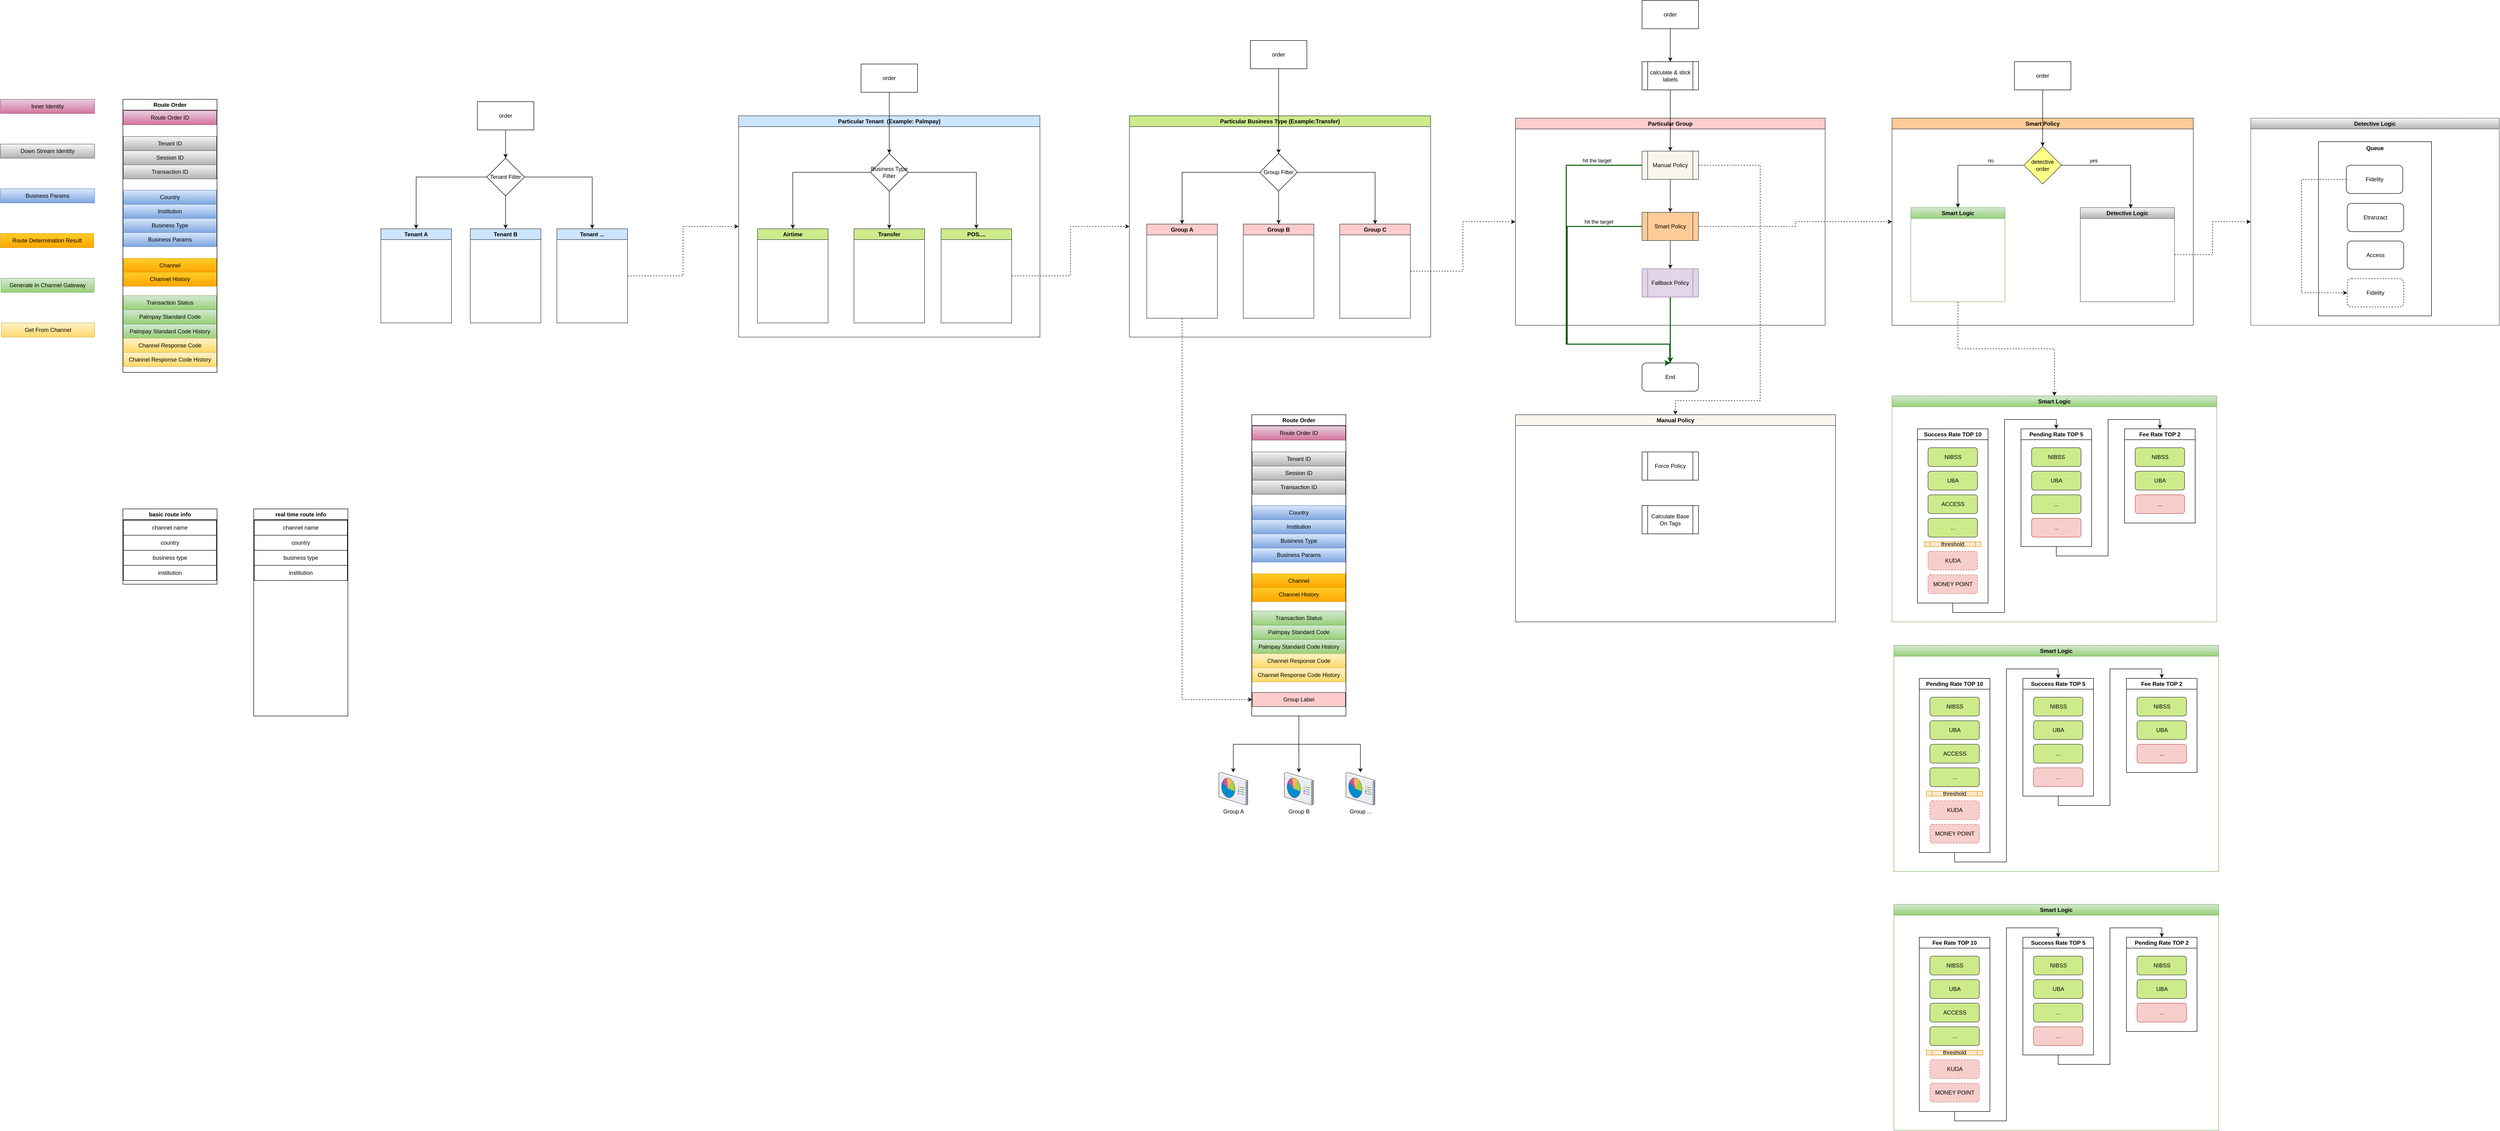 <mxfile version="22.1.7" type="github">
  <diagram name="Page-1" id="O5xp4HRn_wAVqwUjP3aK">
    <mxGraphModel dx="1024" dy="1733" grid="1" gridSize="10" guides="1" tooltips="1" connect="1" arrows="1" fold="1" page="1" pageScale="1" pageWidth="827" pageHeight="1169" math="0" shadow="0">
      <root>
        <mxCell id="0" />
        <mxCell id="1" parent="0" />
        <mxCell id="kMprH6ETdgcOiTL6cREe-10" style="edgeStyle=orthogonalEdgeStyle;rounded=0;orthogonalLoop=1;jettySize=auto;html=1;entryX=0.5;entryY=0;entryDx=0;entryDy=0;" parent="1" source="kMprH6ETdgcOiTL6cREe-4" target="kMprH6ETdgcOiTL6cREe-8" edge="1">
          <mxGeometry relative="1" as="geometry" />
        </mxCell>
        <mxCell id="kMprH6ETdgcOiTL6cREe-11" style="edgeStyle=orthogonalEdgeStyle;rounded=0;orthogonalLoop=1;jettySize=auto;html=1;entryX=0.5;entryY=0;entryDx=0;entryDy=0;" parent="1" source="kMprH6ETdgcOiTL6cREe-4" target="kMprH6ETdgcOiTL6cREe-7" edge="1">
          <mxGeometry relative="1" as="geometry" />
        </mxCell>
        <mxCell id="kMprH6ETdgcOiTL6cREe-12" style="edgeStyle=orthogonalEdgeStyle;rounded=0;orthogonalLoop=1;jettySize=auto;html=1;entryX=0.5;entryY=0;entryDx=0;entryDy=0;" parent="1" source="kMprH6ETdgcOiTL6cREe-4" target="kMprH6ETdgcOiTL6cREe-9" edge="1">
          <mxGeometry relative="1" as="geometry" />
        </mxCell>
        <mxCell id="kMprH6ETdgcOiTL6cREe-4" value="Tenant Filter" style="rhombus;whiteSpace=wrap;html=1;" parent="1" vertex="1">
          <mxGeometry x="1215" y="-705" width="80" height="80" as="geometry" />
        </mxCell>
        <mxCell id="kMprH6ETdgcOiTL6cREe-6" style="edgeStyle=orthogonalEdgeStyle;rounded=0;orthogonalLoop=1;jettySize=auto;html=1;entryX=0.5;entryY=0;entryDx=0;entryDy=0;" parent="1" source="kMprH6ETdgcOiTL6cREe-5" target="kMprH6ETdgcOiTL6cREe-4" edge="1">
          <mxGeometry relative="1" as="geometry" />
        </mxCell>
        <mxCell id="kMprH6ETdgcOiTL6cREe-5" value="order" style="rounded=0;whiteSpace=wrap;html=1;" parent="1" vertex="1">
          <mxGeometry x="1195" y="-825" width="120" height="60" as="geometry" />
        </mxCell>
        <mxCell id="kMprH6ETdgcOiTL6cREe-7" value="Tenant A" style="swimlane;whiteSpace=wrap;html=1;fillColor=#cce5ff;strokeColor=#36393d;" parent="1" vertex="1">
          <mxGeometry x="990" y="-555" width="150" height="200" as="geometry" />
        </mxCell>
        <mxCell id="kMprH6ETdgcOiTL6cREe-8" value="Tenant B" style="swimlane;whiteSpace=wrap;html=1;fillColor=#cce5ff;strokeColor=#36393d;" parent="1" vertex="1">
          <mxGeometry x="1180" y="-555" width="150" height="200" as="geometry" />
        </mxCell>
        <mxCell id="kMprH6ETdgcOiTL6cREe-84" style="edgeStyle=orthogonalEdgeStyle;rounded=0;orthogonalLoop=1;jettySize=auto;html=1;entryX=0;entryY=0.5;entryDx=0;entryDy=0;dashed=1;" parent="1" source="kMprH6ETdgcOiTL6cREe-9" target="kMprH6ETdgcOiTL6cREe-13" edge="1">
          <mxGeometry relative="1" as="geometry" />
        </mxCell>
        <mxCell id="kMprH6ETdgcOiTL6cREe-9" value="Tenant ..." style="swimlane;whiteSpace=wrap;html=1;fillColor=#cce5ff;strokeColor=#36393d;" parent="1" vertex="1">
          <mxGeometry x="1364" y="-555" width="150" height="200" as="geometry" />
        </mxCell>
        <mxCell id="kMprH6ETdgcOiTL6cREe-13" value="Particular Tenant&amp;nbsp; (Example: Palmpay)" style="swimlane;whiteSpace=wrap;html=1;fillColor=#cce5ff;strokeColor=#36393d;" parent="1" vertex="1">
          <mxGeometry x="1750" y="-795" width="640" height="470" as="geometry" />
        </mxCell>
        <mxCell id="kMprH6ETdgcOiTL6cREe-19" style="edgeStyle=orthogonalEdgeStyle;rounded=0;orthogonalLoop=1;jettySize=auto;html=1;entryX=0.5;entryY=0;entryDx=0;entryDy=0;" parent="kMprH6ETdgcOiTL6cREe-13" source="kMprH6ETdgcOiTL6cREe-14" target="kMprH6ETdgcOiTL6cREe-15" edge="1">
          <mxGeometry relative="1" as="geometry" />
        </mxCell>
        <mxCell id="kMprH6ETdgcOiTL6cREe-20" style="edgeStyle=orthogonalEdgeStyle;rounded=0;orthogonalLoop=1;jettySize=auto;html=1;entryX=0.5;entryY=0;entryDx=0;entryDy=0;" parent="kMprH6ETdgcOiTL6cREe-13" source="kMprH6ETdgcOiTL6cREe-14" target="kMprH6ETdgcOiTL6cREe-17" edge="1">
          <mxGeometry relative="1" as="geometry" />
        </mxCell>
        <mxCell id="kMprH6ETdgcOiTL6cREe-21" style="edgeStyle=orthogonalEdgeStyle;rounded=0;orthogonalLoop=1;jettySize=auto;html=1;entryX=0.5;entryY=0;entryDx=0;entryDy=0;" parent="kMprH6ETdgcOiTL6cREe-13" source="kMprH6ETdgcOiTL6cREe-14" target="kMprH6ETdgcOiTL6cREe-18" edge="1">
          <mxGeometry relative="1" as="geometry" />
        </mxCell>
        <mxCell id="kMprH6ETdgcOiTL6cREe-14" value="Business Type Filter" style="rhombus;whiteSpace=wrap;html=1;" parent="kMprH6ETdgcOiTL6cREe-13" vertex="1">
          <mxGeometry x="280" y="80" width="80" height="80" as="geometry" />
        </mxCell>
        <mxCell id="kMprH6ETdgcOiTL6cREe-15" value="Airtime" style="swimlane;whiteSpace=wrap;html=1;fillColor=#cdeb8b;strokeColor=#36393d;" parent="kMprH6ETdgcOiTL6cREe-13" vertex="1">
          <mxGeometry x="40" y="240" width="150" height="200" as="geometry" />
        </mxCell>
        <mxCell id="kMprH6ETdgcOiTL6cREe-17" value="Transfer" style="swimlane;whiteSpace=wrap;html=1;fillColor=#cdeb8b;strokeColor=#36393d;" parent="kMprH6ETdgcOiTL6cREe-13" vertex="1">
          <mxGeometry x="245" y="240" width="150" height="200" as="geometry" />
        </mxCell>
        <mxCell id="kMprH6ETdgcOiTL6cREe-18" value="POS...." style="swimlane;whiteSpace=wrap;html=1;fillColor=#cdeb8b;strokeColor=#36393d;" parent="kMprH6ETdgcOiTL6cREe-13" vertex="1">
          <mxGeometry x="430" y="240" width="150" height="200" as="geometry" />
        </mxCell>
        <mxCell id="kMprH6ETdgcOiTL6cREe-23" style="edgeStyle=orthogonalEdgeStyle;rounded=0;orthogonalLoop=1;jettySize=auto;html=1;entryX=0.5;entryY=0;entryDx=0;entryDy=0;" parent="1" source="kMprH6ETdgcOiTL6cREe-22" target="kMprH6ETdgcOiTL6cREe-14" edge="1">
          <mxGeometry relative="1" as="geometry" />
        </mxCell>
        <mxCell id="kMprH6ETdgcOiTL6cREe-22" value="order" style="rounded=0;whiteSpace=wrap;html=1;" parent="1" vertex="1">
          <mxGeometry x="2010" y="-905" width="120" height="60" as="geometry" />
        </mxCell>
        <mxCell id="kMprH6ETdgcOiTL6cREe-24" value="Route Order" style="swimlane;whiteSpace=wrap;html=1;" parent="1" vertex="1">
          <mxGeometry x="442" y="-830" width="200" height="580" as="geometry" />
        </mxCell>
        <mxCell id="kMprH6ETdgcOiTL6cREe-25" value="Palmpay Standard Code History" style="rounded=0;whiteSpace=wrap;html=1;fillColor=#d5e8d4;gradientColor=#97d077;strokeColor=#82b366;" parent="kMprH6ETdgcOiTL6cREe-24" vertex="1">
          <mxGeometry x="1" y="477.5" width="198" height="30" as="geometry" />
        </mxCell>
        <mxCell id="kMprH6ETdgcOiTL6cREe-26" value="Channel Response Code" style="rounded=0;whiteSpace=wrap;html=1;fillColor=#fff2cc;gradientColor=#ffd966;strokeColor=#d6b656;" parent="kMprH6ETdgcOiTL6cREe-24" vertex="1">
          <mxGeometry x="1" y="507.5" width="198" height="30" as="geometry" />
        </mxCell>
        <mxCell id="kMprH6ETdgcOiTL6cREe-27" value="Channel Response Code History" style="rounded=0;whiteSpace=wrap;html=1;fillColor=#fff2cc;gradientColor=#ffd966;strokeColor=#d6b656;" parent="kMprH6ETdgcOiTL6cREe-24" vertex="1">
          <mxGeometry x="1" y="537.5" width="198" height="30" as="geometry" />
        </mxCell>
        <mxCell id="kMprH6ETdgcOiTL6cREe-28" value="Route Order ID" style="rounded=0;whiteSpace=wrap;html=1;fillColor=#e6d0de;gradientColor=#d5739d;strokeColor=#996185;" parent="kMprH6ETdgcOiTL6cREe-24" vertex="1">
          <mxGeometry x="1" y="24" width="198" height="30" as="geometry" />
        </mxCell>
        <mxCell id="kMprH6ETdgcOiTL6cREe-29" value="Tenant ID" style="rounded=0;whiteSpace=wrap;html=1;fillColor=#f5f5f5;gradientColor=#b3b3b3;strokeColor=#666666;" parent="kMprH6ETdgcOiTL6cREe-24" vertex="1">
          <mxGeometry x="1" y="79" width="198" height="30" as="geometry" />
        </mxCell>
        <mxCell id="kMprH6ETdgcOiTL6cREe-30" value="Session ID" style="rounded=0;whiteSpace=wrap;html=1;fillColor=#f5f5f5;gradientColor=#b3b3b3;strokeColor=#666666;" parent="kMprH6ETdgcOiTL6cREe-24" vertex="1">
          <mxGeometry x="1" y="109" width="198" height="30" as="geometry" />
        </mxCell>
        <mxCell id="kMprH6ETdgcOiTL6cREe-31" value="Transaction ID" style="rounded=0;whiteSpace=wrap;html=1;fillColor=#f5f5f5;gradientColor=#b3b3b3;strokeColor=#666666;" parent="kMprH6ETdgcOiTL6cREe-24" vertex="1">
          <mxGeometry x="1" y="139" width="198" height="30" as="geometry" />
        </mxCell>
        <mxCell id="kMprH6ETdgcOiTL6cREe-32" value="Country" style="rounded=0;whiteSpace=wrap;html=1;fillColor=#dae8fc;gradientColor=#7ea6e0;strokeColor=#6c8ebf;" parent="kMprH6ETdgcOiTL6cREe-24" vertex="1">
          <mxGeometry x="1" y="193" width="198" height="30" as="geometry" />
        </mxCell>
        <mxCell id="kMprH6ETdgcOiTL6cREe-33" value="Institution" style="rounded=0;whiteSpace=wrap;html=1;fillColor=#dae8fc;gradientColor=#7ea6e0;strokeColor=#6c8ebf;" parent="kMprH6ETdgcOiTL6cREe-24" vertex="1">
          <mxGeometry x="1" y="223" width="198" height="30" as="geometry" />
        </mxCell>
        <mxCell id="kMprH6ETdgcOiTL6cREe-34" value="Business Type" style="rounded=0;whiteSpace=wrap;html=1;fillColor=#dae8fc;gradientColor=#7ea6e0;strokeColor=#6c8ebf;" parent="kMprH6ETdgcOiTL6cREe-24" vertex="1">
          <mxGeometry x="1" y="253" width="198" height="30" as="geometry" />
        </mxCell>
        <mxCell id="kMprH6ETdgcOiTL6cREe-35" value="Business Params" style="rounded=0;whiteSpace=wrap;html=1;fillColor=#dae8fc;gradientColor=#7ea6e0;strokeColor=#6c8ebf;" parent="kMprH6ETdgcOiTL6cREe-24" vertex="1">
          <mxGeometry x="1" y="283" width="198" height="30" as="geometry" />
        </mxCell>
        <mxCell id="kMprH6ETdgcOiTL6cREe-36" value="Channel" style="rounded=0;whiteSpace=wrap;html=1;fillColor=#ffcd28;gradientColor=#ffa500;strokeColor=#d79b00;" parent="kMprH6ETdgcOiTL6cREe-24" vertex="1">
          <mxGeometry x="1" y="338" width="198" height="30" as="geometry" />
        </mxCell>
        <mxCell id="kMprH6ETdgcOiTL6cREe-37" value="Channel History" style="rounded=0;whiteSpace=wrap;html=1;fillColor=#ffcd28;gradientColor=#ffa500;strokeColor=#d79b00;" parent="kMprH6ETdgcOiTL6cREe-24" vertex="1">
          <mxGeometry x="1" y="367" width="198" height="30" as="geometry" />
        </mxCell>
        <mxCell id="kMprH6ETdgcOiTL6cREe-38" value="Transaction Status" style="rounded=0;whiteSpace=wrap;html=1;fillColor=#d5e8d4;gradientColor=#97d077;strokeColor=#82b366;" parent="kMprH6ETdgcOiTL6cREe-24" vertex="1">
          <mxGeometry x="1" y="417" width="198" height="30" as="geometry" />
        </mxCell>
        <mxCell id="kMprH6ETdgcOiTL6cREe-39" value="Palmpay Standard Code" style="rounded=0;whiteSpace=wrap;html=1;fillColor=#d5e8d4;gradientColor=#97d077;strokeColor=#82b366;" parent="kMprH6ETdgcOiTL6cREe-24" vertex="1">
          <mxGeometry x="1" y="447" width="198" height="30" as="geometry" />
        </mxCell>
        <mxCell id="kMprH6ETdgcOiTL6cREe-40" value="Down Stream Identity" style="rounded=0;whiteSpace=wrap;html=1;fillColor=#f5f5f5;gradientColor=#b3b3b3;strokeColor=#666666;" parent="1" vertex="1">
          <mxGeometry x="182" y="-735" width="200" height="30" as="geometry" />
        </mxCell>
        <mxCell id="kMprH6ETdgcOiTL6cREe-41" value="Inner Identity" style="rounded=0;whiteSpace=wrap;html=1;fillColor=#e6d0de;gradientColor=#d5739d;strokeColor=#996185;" parent="1" vertex="1">
          <mxGeometry x="182" y="-830" width="200" height="30" as="geometry" />
        </mxCell>
        <mxCell id="kMprH6ETdgcOiTL6cREe-42" value="Business Params" style="rounded=0;whiteSpace=wrap;html=1;fillColor=#dae8fc;gradientColor=#7ea6e0;strokeColor=#6c8ebf;" parent="1" vertex="1">
          <mxGeometry x="182" y="-640" width="200" height="30" as="geometry" />
        </mxCell>
        <mxCell id="kMprH6ETdgcOiTL6cREe-43" value="Route Determination Result" style="rounded=0;whiteSpace=wrap;html=1;fillColor=#ffcd28;gradientColor=#ffa500;strokeColor=#d79b00;" parent="1" vertex="1">
          <mxGeometry x="182" y="-545" width="198" height="30" as="geometry" />
        </mxCell>
        <mxCell id="kMprH6ETdgcOiTL6cREe-44" value="Generate In Channel Gateway" style="rounded=0;whiteSpace=wrap;html=1;fillColor=#d5e8d4;gradientColor=#97d077;strokeColor=#82b366;" parent="1" vertex="1">
          <mxGeometry x="183" y="-450" width="198" height="30" as="geometry" />
        </mxCell>
        <mxCell id="kMprH6ETdgcOiTL6cREe-45" value="Get From Channel" style="rounded=0;whiteSpace=wrap;html=1;fillColor=#fff2cc;gradientColor=#ffd966;strokeColor=#d6b656;" parent="1" vertex="1">
          <mxGeometry x="184" y="-355" width="198" height="30" as="geometry" />
        </mxCell>
        <mxCell id="kMprH6ETdgcOiTL6cREe-47" value="Particular Business Type (Example:Transfer)" style="swimlane;whiteSpace=wrap;html=1;fillColor=#cdeb8b;strokeColor=#36393d;" parent="1" vertex="1">
          <mxGeometry x="2580" y="-795" width="640" height="470" as="geometry" />
        </mxCell>
        <mxCell id="kMprH6ETdgcOiTL6cREe-54" style="edgeStyle=orthogonalEdgeStyle;rounded=0;orthogonalLoop=1;jettySize=auto;html=1;entryX=0.5;entryY=0;entryDx=0;entryDy=0;" parent="kMprH6ETdgcOiTL6cREe-47" source="kMprH6ETdgcOiTL6cREe-49" target="kMprH6ETdgcOiTL6cREe-50" edge="1">
          <mxGeometry relative="1" as="geometry" />
        </mxCell>
        <mxCell id="kMprH6ETdgcOiTL6cREe-55" style="edgeStyle=orthogonalEdgeStyle;rounded=0;orthogonalLoop=1;jettySize=auto;html=1;entryX=0.5;entryY=0;entryDx=0;entryDy=0;" parent="kMprH6ETdgcOiTL6cREe-47" source="kMprH6ETdgcOiTL6cREe-49" target="kMprH6ETdgcOiTL6cREe-51" edge="1">
          <mxGeometry relative="1" as="geometry" />
        </mxCell>
        <mxCell id="kMprH6ETdgcOiTL6cREe-56" style="edgeStyle=orthogonalEdgeStyle;rounded=0;orthogonalLoop=1;jettySize=auto;html=1;entryX=0.5;entryY=0;entryDx=0;entryDy=0;" parent="kMprH6ETdgcOiTL6cREe-47" source="kMprH6ETdgcOiTL6cREe-49" target="kMprH6ETdgcOiTL6cREe-52" edge="1">
          <mxGeometry relative="1" as="geometry" />
        </mxCell>
        <mxCell id="kMprH6ETdgcOiTL6cREe-49" value="Group Filter" style="rhombus;whiteSpace=wrap;html=1;" parent="kMprH6ETdgcOiTL6cREe-47" vertex="1">
          <mxGeometry x="277" y="80" width="80" height="80" as="geometry" />
        </mxCell>
        <mxCell id="kMprH6ETdgcOiTL6cREe-50" value="Group A" style="swimlane;whiteSpace=wrap;html=1;fillColor=#ffcccc;strokeColor=#36393d;" parent="kMprH6ETdgcOiTL6cREe-47" vertex="1">
          <mxGeometry x="37" y="230" width="150" height="200" as="geometry" />
        </mxCell>
        <mxCell id="kMprH6ETdgcOiTL6cREe-51" value="Group B" style="swimlane;whiteSpace=wrap;html=1;fillColor=#ffcccc;strokeColor=#36393d;" parent="kMprH6ETdgcOiTL6cREe-47" vertex="1">
          <mxGeometry x="242" y="230" width="150" height="200" as="geometry" />
        </mxCell>
        <mxCell id="kMprH6ETdgcOiTL6cREe-52" value="Group C" style="swimlane;whiteSpace=wrap;html=1;fillColor=#ffcccc;strokeColor=#36393d;" parent="kMprH6ETdgcOiTL6cREe-47" vertex="1">
          <mxGeometry x="447" y="230" width="150" height="200" as="geometry" />
        </mxCell>
        <mxCell id="kMprH6ETdgcOiTL6cREe-53" style="edgeStyle=orthogonalEdgeStyle;rounded=0;orthogonalLoop=1;jettySize=auto;html=1;entryX=0.5;entryY=0;entryDx=0;entryDy=0;" parent="1" source="kMprH6ETdgcOiTL6cREe-48" target="kMprH6ETdgcOiTL6cREe-49" edge="1">
          <mxGeometry relative="1" as="geometry" />
        </mxCell>
        <mxCell id="kMprH6ETdgcOiTL6cREe-48" value="order" style="rounded=0;whiteSpace=wrap;html=1;" parent="1" vertex="1">
          <mxGeometry x="2837" y="-955" width="120" height="60" as="geometry" />
        </mxCell>
        <mxCell id="kMprH6ETdgcOiTL6cREe-57" value="Particular Group" style="swimlane;whiteSpace=wrap;html=1;fillColor=#ffcccc;strokeColor=#36393d;" parent="1" vertex="1">
          <mxGeometry x="3400" y="-790" width="658" height="440" as="geometry" />
        </mxCell>
        <mxCell id="kMprH6ETdgcOiTL6cREe-68" style="edgeStyle=orthogonalEdgeStyle;rounded=0;orthogonalLoop=1;jettySize=auto;html=1;entryX=0.5;entryY=0;entryDx=0;entryDy=0;" parent="kMprH6ETdgcOiTL6cREe-57" source="kMprH6ETdgcOiTL6cREe-62" target="kMprH6ETdgcOiTL6cREe-67" edge="1">
          <mxGeometry relative="1" as="geometry" />
        </mxCell>
        <mxCell id="kMprH6ETdgcOiTL6cREe-62" value="Manual Policy" style="shape=process;whiteSpace=wrap;html=1;backgroundOutline=1;fillColor=#f9f7ed;strokeColor=#36393d;" parent="kMprH6ETdgcOiTL6cREe-57" vertex="1">
          <mxGeometry x="269" y="70" width="120" height="60" as="geometry" />
        </mxCell>
        <mxCell id="kMprH6ETdgcOiTL6cREe-71" style="edgeStyle=orthogonalEdgeStyle;rounded=0;orthogonalLoop=1;jettySize=auto;html=1;entryX=0.5;entryY=0;entryDx=0;entryDy=0;" parent="kMprH6ETdgcOiTL6cREe-57" source="kMprH6ETdgcOiTL6cREe-67" target="kMprH6ETdgcOiTL6cREe-70" edge="1">
          <mxGeometry relative="1" as="geometry" />
        </mxCell>
        <mxCell id="kMprH6ETdgcOiTL6cREe-67" value="Smart Policy" style="shape=process;whiteSpace=wrap;html=1;backgroundOutline=1;fillColor=#ffcc99;strokeColor=#36393d;" parent="kMprH6ETdgcOiTL6cREe-57" vertex="1">
          <mxGeometry x="269" y="200" width="120" height="60" as="geometry" />
        </mxCell>
        <mxCell id="kMprH6ETdgcOiTL6cREe-70" value="Fallback Policy" style="shape=process;whiteSpace=wrap;html=1;backgroundOutline=1;fillColor=#e1d5e7;strokeColor=#9673a6;" parent="kMprH6ETdgcOiTL6cREe-57" vertex="1">
          <mxGeometry x="269" y="320" width="120" height="60" as="geometry" />
        </mxCell>
        <mxCell id="kMprH6ETdgcOiTL6cREe-60" style="edgeStyle=orthogonalEdgeStyle;rounded=0;orthogonalLoop=1;jettySize=auto;html=1;entryX=0.5;entryY=0;entryDx=0;entryDy=0;" parent="1" source="kMprH6ETdgcOiTL6cREe-58" target="kMprH6ETdgcOiTL6cREe-59" edge="1">
          <mxGeometry relative="1" as="geometry" />
        </mxCell>
        <mxCell id="kMprH6ETdgcOiTL6cREe-58" value="order" style="rounded=0;whiteSpace=wrap;html=1;" parent="1" vertex="1">
          <mxGeometry x="3669" y="-1040" width="120" height="60" as="geometry" />
        </mxCell>
        <mxCell id="kMprH6ETdgcOiTL6cREe-63" style="edgeStyle=orthogonalEdgeStyle;rounded=0;orthogonalLoop=1;jettySize=auto;html=1;entryX=0.5;entryY=0;entryDx=0;entryDy=0;" parent="1" source="kMprH6ETdgcOiTL6cREe-59" target="kMprH6ETdgcOiTL6cREe-62" edge="1">
          <mxGeometry relative="1" as="geometry" />
        </mxCell>
        <mxCell id="kMprH6ETdgcOiTL6cREe-59" value="calculate &amp;amp; stick&lt;br&gt;labels" style="shape=process;whiteSpace=wrap;html=1;backgroundOutline=1;" parent="1" vertex="1">
          <mxGeometry x="3669" y="-910" width="120" height="60" as="geometry" />
        </mxCell>
        <mxCell id="kMprH6ETdgcOiTL6cREe-64" value="End" style="rounded=1;whiteSpace=wrap;html=1;" parent="1" vertex="1">
          <mxGeometry x="3669" y="-270" width="120" height="60" as="geometry" />
        </mxCell>
        <mxCell id="kMprH6ETdgcOiTL6cREe-65" style="edgeStyle=orthogonalEdgeStyle;rounded=0;orthogonalLoop=1;jettySize=auto;html=1;entryX=0.5;entryY=0;entryDx=0;entryDy=0;exitX=0;exitY=0.5;exitDx=0;exitDy=0;fillColor=#008a00;strokeColor=#005700;strokeWidth=2;" parent="1" source="kMprH6ETdgcOiTL6cREe-62" target="kMprH6ETdgcOiTL6cREe-64" edge="1">
          <mxGeometry relative="1" as="geometry">
            <Array as="points">
              <mxPoint x="3508" y="-690" />
              <mxPoint x="3508" y="-310" />
              <mxPoint x="3728" y="-310" />
              <mxPoint x="3728" y="-270" />
            </Array>
          </mxGeometry>
        </mxCell>
        <mxCell id="kMprH6ETdgcOiTL6cREe-66" value="hit the target" style="edgeLabel;html=1;align=center;verticalAlign=middle;resizable=0;points=[];" parent="kMprH6ETdgcOiTL6cREe-65" vertex="1" connectable="0">
          <mxGeometry x="-0.759" y="-2" relative="1" as="geometry">
            <mxPoint y="-8" as="offset" />
          </mxGeometry>
        </mxCell>
        <mxCell id="kMprH6ETdgcOiTL6cREe-69" style="edgeStyle=orthogonalEdgeStyle;rounded=0;orthogonalLoop=1;jettySize=auto;html=1;entryX=0.5;entryY=0;entryDx=0;entryDy=0;exitX=0;exitY=0.5;exitDx=0;exitDy=0;fillColor=#008a00;strokeColor=#005700;strokeWidth=2;" parent="1" source="kMprH6ETdgcOiTL6cREe-67" target="kMprH6ETdgcOiTL6cREe-64" edge="1">
          <mxGeometry relative="1" as="geometry">
            <Array as="points">
              <mxPoint x="3510" y="-560" />
              <mxPoint x="3510" y="-310" />
              <mxPoint x="3728" y="-310" />
            </Array>
          </mxGeometry>
        </mxCell>
        <mxCell id="kMprH6ETdgcOiTL6cREe-73" value="hit the target" style="edgeLabel;html=1;align=center;verticalAlign=middle;resizable=0;points=[];" parent="kMprH6ETdgcOiTL6cREe-69" vertex="1" connectable="0">
          <mxGeometry x="-0.723" y="-2" relative="1" as="geometry">
            <mxPoint y="-8" as="offset" />
          </mxGeometry>
        </mxCell>
        <mxCell id="kMprH6ETdgcOiTL6cREe-72" style="edgeStyle=orthogonalEdgeStyle;rounded=0;orthogonalLoop=1;jettySize=auto;html=1;entryX=0.5;entryY=0;entryDx=0;entryDy=0;fillColor=#008a00;strokeColor=#005700;strokeWidth=2;" parent="1" source="kMprH6ETdgcOiTL6cREe-70" target="kMprH6ETdgcOiTL6cREe-64" edge="1">
          <mxGeometry relative="1" as="geometry" />
        </mxCell>
        <mxCell id="kMprH6ETdgcOiTL6cREe-74" value="Smart Policy" style="swimlane;whiteSpace=wrap;html=1;fillColor=#ffcc99;strokeColor=#36393d;" parent="1" vertex="1">
          <mxGeometry x="4200" y="-790" width="640" height="440" as="geometry" />
        </mxCell>
        <mxCell id="kMprH6ETdgcOiTL6cREe-80" style="edgeStyle=orthogonalEdgeStyle;rounded=0;orthogonalLoop=1;jettySize=auto;html=1;entryX=0.5;entryY=0;entryDx=0;entryDy=0;" parent="kMprH6ETdgcOiTL6cREe-74" source="kMprH6ETdgcOiTL6cREe-76" target="kMprH6ETdgcOiTL6cREe-77" edge="1">
          <mxGeometry relative="1" as="geometry" />
        </mxCell>
        <mxCell id="kerzIb3wunF3lRtGdF_Q-123" value="no" style="edgeLabel;html=1;align=center;verticalAlign=middle;resizable=0;points=[];" vertex="1" connectable="0" parent="kMprH6ETdgcOiTL6cREe-80">
          <mxGeometry x="-0.464" relative="1" as="geometry">
            <mxPoint x="-10" y="-10" as="offset" />
          </mxGeometry>
        </mxCell>
        <mxCell id="kMprH6ETdgcOiTL6cREe-76" value="detective order" style="rhombus;whiteSpace=wrap;html=1;fillColor=#ffff88;strokeColor=#36393d;" parent="kMprH6ETdgcOiTL6cREe-74" vertex="1">
          <mxGeometry x="280" y="60" width="80" height="80" as="geometry" />
        </mxCell>
        <mxCell id="kMprH6ETdgcOiTL6cREe-77" value="Smart Logic" style="swimlane;whiteSpace=wrap;html=1;fillColor=#d5e8d4;strokeColor=#82b366;gradientColor=#97d077;" parent="kMprH6ETdgcOiTL6cREe-74" vertex="1">
          <mxGeometry x="40" y="190" width="200" height="200" as="geometry" />
        </mxCell>
        <mxCell id="kMprH6ETdgcOiTL6cREe-78" value="Detective Logic" style="swimlane;whiteSpace=wrap;html=1;fillColor=#f5f5f5;gradientColor=#b3b3b3;strokeColor=#666666;" parent="kMprH6ETdgcOiTL6cREe-74" vertex="1">
          <mxGeometry x="400" y="190" width="200" height="200" as="geometry" />
        </mxCell>
        <mxCell id="kMprH6ETdgcOiTL6cREe-81" style="edgeStyle=orthogonalEdgeStyle;rounded=0;orthogonalLoop=1;jettySize=auto;html=1;entryX=0.535;entryY=0.007;entryDx=0;entryDy=0;entryPerimeter=0;" parent="kMprH6ETdgcOiTL6cREe-74" source="kMprH6ETdgcOiTL6cREe-76" target="kMprH6ETdgcOiTL6cREe-78" edge="1">
          <mxGeometry relative="1" as="geometry" />
        </mxCell>
        <mxCell id="kerzIb3wunF3lRtGdF_Q-119" value="yes" style="edgeLabel;html=1;align=center;verticalAlign=middle;resizable=0;points=[];" vertex="1" connectable="0" parent="kMprH6ETdgcOiTL6cREe-81">
          <mxGeometry x="-0.388" y="1" relative="1" as="geometry">
            <mxPoint x="-5" y="-9" as="offset" />
          </mxGeometry>
        </mxCell>
        <mxCell id="kMprH6ETdgcOiTL6cREe-79" style="edgeStyle=orthogonalEdgeStyle;rounded=0;orthogonalLoop=1;jettySize=auto;html=1;entryX=0.5;entryY=0;entryDx=0;entryDy=0;" parent="1" source="kMprH6ETdgcOiTL6cREe-75" target="kMprH6ETdgcOiTL6cREe-76" edge="1">
          <mxGeometry relative="1" as="geometry" />
        </mxCell>
        <mxCell id="kMprH6ETdgcOiTL6cREe-75" value="order" style="rounded=0;whiteSpace=wrap;html=1;" parent="1" vertex="1">
          <mxGeometry x="4460" y="-910" width="120" height="60" as="geometry" />
        </mxCell>
        <mxCell id="kMprH6ETdgcOiTL6cREe-82" value="Detective Logic" style="swimlane;whiteSpace=wrap;html=1;fillColor=#f5f5f5;gradientColor=#b3b3b3;strokeColor=#666666;" parent="1" vertex="1">
          <mxGeometry x="4962" y="-790" width="528" height="440" as="geometry" />
        </mxCell>
        <mxCell id="kerzIb3wunF3lRtGdF_Q-25" value="Queue" style="rounded=0;whiteSpace=wrap;html=1;verticalAlign=top;fontStyle=1" vertex="1" parent="kMprH6ETdgcOiTL6cREe-82">
          <mxGeometry x="144" y="50" width="240" height="370" as="geometry" />
        </mxCell>
        <mxCell id="kerzIb3wunF3lRtGdF_Q-30" style="edgeStyle=orthogonalEdgeStyle;rounded=0;orthogonalLoop=1;jettySize=auto;html=1;entryX=0;entryY=0.5;entryDx=0;entryDy=0;exitX=0;exitY=0.5;exitDx=0;exitDy=0;dashed=1;" edge="1" parent="kMprH6ETdgcOiTL6cREe-82" source="kerzIb3wunF3lRtGdF_Q-26" target="kerzIb3wunF3lRtGdF_Q-29">
          <mxGeometry relative="1" as="geometry">
            <Array as="points">
              <mxPoint x="108" y="130" />
              <mxPoint x="108" y="371" />
            </Array>
          </mxGeometry>
        </mxCell>
        <mxCell id="kerzIb3wunF3lRtGdF_Q-26" value="Fidelity" style="rounded=1;whiteSpace=wrap;html=1;" vertex="1" parent="kMprH6ETdgcOiTL6cREe-82">
          <mxGeometry x="203" y="100" width="120" height="60" as="geometry" />
        </mxCell>
        <mxCell id="kerzIb3wunF3lRtGdF_Q-27" value="Etranzact" style="rounded=1;whiteSpace=wrap;html=1;" vertex="1" parent="kMprH6ETdgcOiTL6cREe-82">
          <mxGeometry x="205" y="181" width="120" height="60" as="geometry" />
        </mxCell>
        <mxCell id="kerzIb3wunF3lRtGdF_Q-28" value="Access" style="rounded=1;whiteSpace=wrap;html=1;" vertex="1" parent="kMprH6ETdgcOiTL6cREe-82">
          <mxGeometry x="205" y="261" width="120" height="60" as="geometry" />
        </mxCell>
        <mxCell id="kerzIb3wunF3lRtGdF_Q-29" value="Fidelity" style="rounded=1;whiteSpace=wrap;html=1;dashed=1;" vertex="1" parent="kMprH6ETdgcOiTL6cREe-82">
          <mxGeometry x="205" y="341" width="120" height="60" as="geometry" />
        </mxCell>
        <mxCell id="kMprH6ETdgcOiTL6cREe-83" value="Smart Logic" style="swimlane;whiteSpace=wrap;html=1;fillColor=#d5e8d4;gradientColor=#97d077;strokeColor=#82b366;" parent="1" vertex="1">
          <mxGeometry x="4200" y="-200" width="690" height="480" as="geometry" />
        </mxCell>
        <mxCell id="kerzIb3wunF3lRtGdF_Q-48" style="edgeStyle=orthogonalEdgeStyle;rounded=0;orthogonalLoop=1;jettySize=auto;html=1;entryX=0.5;entryY=0;entryDx=0;entryDy=0;exitX=0.5;exitY=1;exitDx=0;exitDy=0;" edge="1" parent="kMprH6ETdgcOiTL6cREe-83" source="kerzIb3wunF3lRtGdF_Q-32" target="kerzIb3wunF3lRtGdF_Q-33">
          <mxGeometry relative="1" as="geometry" />
        </mxCell>
        <mxCell id="kerzIb3wunF3lRtGdF_Q-32" value="Success Rate TOP 10" style="swimlane;whiteSpace=wrap;html=1;" vertex="1" parent="kMprH6ETdgcOiTL6cREe-83">
          <mxGeometry x="54" y="70" width="150" height="370" as="geometry" />
        </mxCell>
        <mxCell id="kerzIb3wunF3lRtGdF_Q-35" value="NIBSS" style="rounded=1;whiteSpace=wrap;html=1;fillColor=#cdeb8b;strokeColor=#36393d;" vertex="1" parent="kerzIb3wunF3lRtGdF_Q-32">
          <mxGeometry x="22.5" y="40" width="105" height="40" as="geometry" />
        </mxCell>
        <mxCell id="kerzIb3wunF3lRtGdF_Q-36" value="UBA" style="rounded=1;whiteSpace=wrap;html=1;fillColor=#cdeb8b;strokeColor=#36393d;" vertex="1" parent="kerzIb3wunF3lRtGdF_Q-32">
          <mxGeometry x="22.5" y="90" width="105" height="40" as="geometry" />
        </mxCell>
        <mxCell id="kerzIb3wunF3lRtGdF_Q-37" value="ACCESS" style="rounded=1;whiteSpace=wrap;html=1;fillColor=#cdeb8b;strokeColor=#36393d;" vertex="1" parent="kerzIb3wunF3lRtGdF_Q-32">
          <mxGeometry x="22.5" y="140" width="105" height="40" as="geometry" />
        </mxCell>
        <mxCell id="kerzIb3wunF3lRtGdF_Q-38" value="..." style="rounded=1;whiteSpace=wrap;html=1;fillColor=#cdeb8b;strokeColor=#36393d;" vertex="1" parent="kerzIb3wunF3lRtGdF_Q-32">
          <mxGeometry x="22.5" y="190" width="105" height="40" as="geometry" />
        </mxCell>
        <mxCell id="kerzIb3wunF3lRtGdF_Q-39" value="KUDA" style="rounded=1;whiteSpace=wrap;html=1;fillColor=#f8cecc;strokeColor=#b85450;dashed=1;" vertex="1" parent="kerzIb3wunF3lRtGdF_Q-32">
          <mxGeometry x="22.5" y="260" width="105" height="40" as="geometry" />
        </mxCell>
        <mxCell id="kerzIb3wunF3lRtGdF_Q-40" value="MONEY POINT" style="rounded=1;whiteSpace=wrap;html=1;fillColor=#f8cecc;strokeColor=#b85450;dashed=1;" vertex="1" parent="kerzIb3wunF3lRtGdF_Q-32">
          <mxGeometry x="22.5" y="310" width="105" height="40" as="geometry" />
        </mxCell>
        <mxCell id="kerzIb3wunF3lRtGdF_Q-50" value="threshold" style="shape=process;whiteSpace=wrap;html=1;backgroundOutline=1;fillColor=#ffe6cc;strokeColor=#d79b00;" vertex="1" parent="kerzIb3wunF3lRtGdF_Q-32">
          <mxGeometry x="15" y="240" width="120" height="10" as="geometry" />
        </mxCell>
        <mxCell id="kerzIb3wunF3lRtGdF_Q-49" style="edgeStyle=orthogonalEdgeStyle;rounded=0;orthogonalLoop=1;jettySize=auto;html=1;entryX=0.5;entryY=0;entryDx=0;entryDy=0;exitX=0.5;exitY=1;exitDx=0;exitDy=0;" edge="1" parent="kMprH6ETdgcOiTL6cREe-83" source="kerzIb3wunF3lRtGdF_Q-33" target="kerzIb3wunF3lRtGdF_Q-34">
          <mxGeometry relative="1" as="geometry" />
        </mxCell>
        <mxCell id="kerzIb3wunF3lRtGdF_Q-33" value="Pending Rate TOP 5" style="swimlane;whiteSpace=wrap;html=1;" vertex="1" parent="kMprH6ETdgcOiTL6cREe-83">
          <mxGeometry x="274" y="70" width="150" height="250" as="geometry" />
        </mxCell>
        <mxCell id="kerzIb3wunF3lRtGdF_Q-41" value="NIBSS" style="rounded=1;whiteSpace=wrap;html=1;fillColor=#cdeb8b;strokeColor=#36393d;" vertex="1" parent="kerzIb3wunF3lRtGdF_Q-33">
          <mxGeometry x="22.5" y="40" width="105" height="40" as="geometry" />
        </mxCell>
        <mxCell id="kerzIb3wunF3lRtGdF_Q-42" value="UBA" style="rounded=1;whiteSpace=wrap;html=1;fillColor=#cdeb8b;strokeColor=#36393d;" vertex="1" parent="kerzIb3wunF3lRtGdF_Q-33">
          <mxGeometry x="22.5" y="90" width="105" height="40" as="geometry" />
        </mxCell>
        <mxCell id="kerzIb3wunF3lRtGdF_Q-43" value="..." style="rounded=1;whiteSpace=wrap;html=1;fillColor=#cdeb8b;strokeColor=#36393d;" vertex="1" parent="kerzIb3wunF3lRtGdF_Q-33">
          <mxGeometry x="22.5" y="140" width="105" height="40" as="geometry" />
        </mxCell>
        <mxCell id="kerzIb3wunF3lRtGdF_Q-44" value="..." style="rounded=1;whiteSpace=wrap;html=1;fillColor=#f8cecc;strokeColor=#b85450;" vertex="1" parent="kerzIb3wunF3lRtGdF_Q-33">
          <mxGeometry x="22.5" y="190" width="105" height="40" as="geometry" />
        </mxCell>
        <mxCell id="kerzIb3wunF3lRtGdF_Q-34" value="Fee Rate TOP 2" style="swimlane;whiteSpace=wrap;html=1;" vertex="1" parent="kMprH6ETdgcOiTL6cREe-83">
          <mxGeometry x="494" y="70" width="150" height="200" as="geometry" />
        </mxCell>
        <mxCell id="kerzIb3wunF3lRtGdF_Q-45" value="NIBSS" style="rounded=1;whiteSpace=wrap;html=1;fillColor=#cdeb8b;strokeColor=#36393d;" vertex="1" parent="kerzIb3wunF3lRtGdF_Q-34">
          <mxGeometry x="22.5" y="40" width="105" height="40" as="geometry" />
        </mxCell>
        <mxCell id="kerzIb3wunF3lRtGdF_Q-46" value="UBA" style="rounded=1;whiteSpace=wrap;html=1;fillColor=#cdeb8b;strokeColor=#36393d;" vertex="1" parent="kerzIb3wunF3lRtGdF_Q-34">
          <mxGeometry x="22.5" y="90" width="105" height="40" as="geometry" />
        </mxCell>
        <mxCell id="kerzIb3wunF3lRtGdF_Q-47" value="..." style="rounded=1;whiteSpace=wrap;html=1;fillColor=#f8cecc;strokeColor=#b85450;" vertex="1" parent="kerzIb3wunF3lRtGdF_Q-34">
          <mxGeometry x="22.5" y="140" width="105" height="40" as="geometry" />
        </mxCell>
        <mxCell id="kMprH6ETdgcOiTL6cREe-85" style="edgeStyle=orthogonalEdgeStyle;rounded=0;orthogonalLoop=1;jettySize=auto;html=1;entryX=0;entryY=0.5;entryDx=0;entryDy=0;dashed=1;" parent="1" source="kMprH6ETdgcOiTL6cREe-18" target="kMprH6ETdgcOiTL6cREe-47" edge="1">
          <mxGeometry relative="1" as="geometry" />
        </mxCell>
        <mxCell id="kMprH6ETdgcOiTL6cREe-86" style="edgeStyle=orthogonalEdgeStyle;rounded=0;orthogonalLoop=1;jettySize=auto;html=1;entryX=0;entryY=0.5;entryDx=0;entryDy=0;dashed=1;" parent="1" source="kMprH6ETdgcOiTL6cREe-52" target="kMprH6ETdgcOiTL6cREe-57" edge="1">
          <mxGeometry relative="1" as="geometry" />
        </mxCell>
        <mxCell id="kMprH6ETdgcOiTL6cREe-87" style="edgeStyle=orthogonalEdgeStyle;rounded=0;orthogonalLoop=1;jettySize=auto;html=1;entryX=0;entryY=0.5;entryDx=0;entryDy=0;dashed=1;" parent="1" source="kMprH6ETdgcOiTL6cREe-67" target="kMprH6ETdgcOiTL6cREe-74" edge="1">
          <mxGeometry relative="1" as="geometry" />
        </mxCell>
        <mxCell id="kerzIb3wunF3lRtGdF_Q-1" style="edgeStyle=orthogonalEdgeStyle;rounded=0;orthogonalLoop=1;jettySize=auto;html=1;entryX=0;entryY=0.5;entryDx=0;entryDy=0;dashed=1;" edge="1" parent="1" source="kMprH6ETdgcOiTL6cREe-78" target="kMprH6ETdgcOiTL6cREe-82">
          <mxGeometry relative="1" as="geometry" />
        </mxCell>
        <mxCell id="kerzIb3wunF3lRtGdF_Q-31" style="edgeStyle=orthogonalEdgeStyle;rounded=0;orthogonalLoop=1;jettySize=auto;html=1;entryX=0.5;entryY=0;entryDx=0;entryDy=0;dashed=1;" edge="1" parent="1" source="kMprH6ETdgcOiTL6cREe-77" target="kMprH6ETdgcOiTL6cREe-83">
          <mxGeometry relative="1" as="geometry" />
        </mxCell>
        <mxCell id="kerzIb3wunF3lRtGdF_Q-51" value="Smart Logic" style="swimlane;whiteSpace=wrap;html=1;fillColor=#d5e8d4;gradientColor=#97d077;strokeColor=#82b366;" vertex="1" parent="1">
          <mxGeometry x="4204" y="330" width="690" height="480" as="geometry" />
        </mxCell>
        <mxCell id="kerzIb3wunF3lRtGdF_Q-52" style="edgeStyle=orthogonalEdgeStyle;rounded=0;orthogonalLoop=1;jettySize=auto;html=1;entryX=0.5;entryY=0;entryDx=0;entryDy=0;exitX=0.5;exitY=1;exitDx=0;exitDy=0;" edge="1" parent="kerzIb3wunF3lRtGdF_Q-51" source="kerzIb3wunF3lRtGdF_Q-53" target="kerzIb3wunF3lRtGdF_Q-62">
          <mxGeometry relative="1" as="geometry" />
        </mxCell>
        <mxCell id="kerzIb3wunF3lRtGdF_Q-53" value="Pending Rate TOP 10" style="swimlane;whiteSpace=wrap;html=1;" vertex="1" parent="kerzIb3wunF3lRtGdF_Q-51">
          <mxGeometry x="54" y="70" width="150" height="370" as="geometry" />
        </mxCell>
        <mxCell id="kerzIb3wunF3lRtGdF_Q-54" value="NIBSS" style="rounded=1;whiteSpace=wrap;html=1;fillColor=#cdeb8b;strokeColor=#36393d;" vertex="1" parent="kerzIb3wunF3lRtGdF_Q-53">
          <mxGeometry x="22.5" y="40" width="105" height="40" as="geometry" />
        </mxCell>
        <mxCell id="kerzIb3wunF3lRtGdF_Q-55" value="UBA" style="rounded=1;whiteSpace=wrap;html=1;fillColor=#cdeb8b;strokeColor=#36393d;" vertex="1" parent="kerzIb3wunF3lRtGdF_Q-53">
          <mxGeometry x="22.5" y="90" width="105" height="40" as="geometry" />
        </mxCell>
        <mxCell id="kerzIb3wunF3lRtGdF_Q-56" value="ACCESS" style="rounded=1;whiteSpace=wrap;html=1;fillColor=#cdeb8b;strokeColor=#36393d;" vertex="1" parent="kerzIb3wunF3lRtGdF_Q-53">
          <mxGeometry x="22.5" y="140" width="105" height="40" as="geometry" />
        </mxCell>
        <mxCell id="kerzIb3wunF3lRtGdF_Q-57" value="..." style="rounded=1;whiteSpace=wrap;html=1;fillColor=#cdeb8b;strokeColor=#36393d;" vertex="1" parent="kerzIb3wunF3lRtGdF_Q-53">
          <mxGeometry x="22.5" y="190" width="105" height="40" as="geometry" />
        </mxCell>
        <mxCell id="kerzIb3wunF3lRtGdF_Q-58" value="KUDA" style="rounded=1;whiteSpace=wrap;html=1;fillColor=#f8cecc;strokeColor=#b85450;dashed=1;" vertex="1" parent="kerzIb3wunF3lRtGdF_Q-53">
          <mxGeometry x="22.5" y="260" width="105" height="40" as="geometry" />
        </mxCell>
        <mxCell id="kerzIb3wunF3lRtGdF_Q-59" value="MONEY POINT" style="rounded=1;whiteSpace=wrap;html=1;fillColor=#f8cecc;strokeColor=#b85450;dashed=1;" vertex="1" parent="kerzIb3wunF3lRtGdF_Q-53">
          <mxGeometry x="22.5" y="310" width="105" height="40" as="geometry" />
        </mxCell>
        <mxCell id="kerzIb3wunF3lRtGdF_Q-60" value="threshold" style="shape=process;whiteSpace=wrap;html=1;backgroundOutline=1;fillColor=#ffe6cc;strokeColor=#d79b00;" vertex="1" parent="kerzIb3wunF3lRtGdF_Q-53">
          <mxGeometry x="15" y="240" width="120" height="10" as="geometry" />
        </mxCell>
        <mxCell id="kerzIb3wunF3lRtGdF_Q-61" style="edgeStyle=orthogonalEdgeStyle;rounded=0;orthogonalLoop=1;jettySize=auto;html=1;entryX=0.5;entryY=0;entryDx=0;entryDy=0;exitX=0.5;exitY=1;exitDx=0;exitDy=0;" edge="1" parent="kerzIb3wunF3lRtGdF_Q-51" source="kerzIb3wunF3lRtGdF_Q-62" target="kerzIb3wunF3lRtGdF_Q-67">
          <mxGeometry relative="1" as="geometry" />
        </mxCell>
        <mxCell id="kerzIb3wunF3lRtGdF_Q-62" value="Success Rate TOP 5" style="swimlane;whiteSpace=wrap;html=1;" vertex="1" parent="kerzIb3wunF3lRtGdF_Q-51">
          <mxGeometry x="274" y="70" width="150" height="250" as="geometry" />
        </mxCell>
        <mxCell id="kerzIb3wunF3lRtGdF_Q-63" value="NIBSS" style="rounded=1;whiteSpace=wrap;html=1;fillColor=#cdeb8b;strokeColor=#36393d;" vertex="1" parent="kerzIb3wunF3lRtGdF_Q-62">
          <mxGeometry x="22.5" y="40" width="105" height="40" as="geometry" />
        </mxCell>
        <mxCell id="kerzIb3wunF3lRtGdF_Q-64" value="UBA" style="rounded=1;whiteSpace=wrap;html=1;fillColor=#cdeb8b;strokeColor=#36393d;" vertex="1" parent="kerzIb3wunF3lRtGdF_Q-62">
          <mxGeometry x="22.5" y="90" width="105" height="40" as="geometry" />
        </mxCell>
        <mxCell id="kerzIb3wunF3lRtGdF_Q-65" value="..." style="rounded=1;whiteSpace=wrap;html=1;fillColor=#cdeb8b;strokeColor=#36393d;" vertex="1" parent="kerzIb3wunF3lRtGdF_Q-62">
          <mxGeometry x="22.5" y="140" width="105" height="40" as="geometry" />
        </mxCell>
        <mxCell id="kerzIb3wunF3lRtGdF_Q-66" value="..." style="rounded=1;whiteSpace=wrap;html=1;fillColor=#f8cecc;strokeColor=#b85450;" vertex="1" parent="kerzIb3wunF3lRtGdF_Q-62">
          <mxGeometry x="22.5" y="190" width="105" height="40" as="geometry" />
        </mxCell>
        <mxCell id="kerzIb3wunF3lRtGdF_Q-67" value="Fee Rate TOP 2" style="swimlane;whiteSpace=wrap;html=1;" vertex="1" parent="kerzIb3wunF3lRtGdF_Q-51">
          <mxGeometry x="494" y="70" width="150" height="200" as="geometry" />
        </mxCell>
        <mxCell id="kerzIb3wunF3lRtGdF_Q-68" value="NIBSS" style="rounded=1;whiteSpace=wrap;html=1;fillColor=#cdeb8b;strokeColor=#36393d;" vertex="1" parent="kerzIb3wunF3lRtGdF_Q-67">
          <mxGeometry x="22.5" y="40" width="105" height="40" as="geometry" />
        </mxCell>
        <mxCell id="kerzIb3wunF3lRtGdF_Q-69" value="UBA" style="rounded=1;whiteSpace=wrap;html=1;fillColor=#cdeb8b;strokeColor=#36393d;" vertex="1" parent="kerzIb3wunF3lRtGdF_Q-67">
          <mxGeometry x="22.5" y="90" width="105" height="40" as="geometry" />
        </mxCell>
        <mxCell id="kerzIb3wunF3lRtGdF_Q-70" value="..." style="rounded=1;whiteSpace=wrap;html=1;fillColor=#f8cecc;strokeColor=#b85450;" vertex="1" parent="kerzIb3wunF3lRtGdF_Q-67">
          <mxGeometry x="22.5" y="140" width="105" height="40" as="geometry" />
        </mxCell>
        <mxCell id="kerzIb3wunF3lRtGdF_Q-71" value="Smart Logic" style="swimlane;whiteSpace=wrap;html=1;fillColor=#d5e8d4;gradientColor=#97d077;strokeColor=#82b366;" vertex="1" parent="1">
          <mxGeometry x="4204" y="880" width="690" height="480" as="geometry" />
        </mxCell>
        <mxCell id="kerzIb3wunF3lRtGdF_Q-72" style="edgeStyle=orthogonalEdgeStyle;rounded=0;orthogonalLoop=1;jettySize=auto;html=1;entryX=0.5;entryY=0;entryDx=0;entryDy=0;exitX=0.5;exitY=1;exitDx=0;exitDy=0;" edge="1" parent="kerzIb3wunF3lRtGdF_Q-71" source="kerzIb3wunF3lRtGdF_Q-73" target="kerzIb3wunF3lRtGdF_Q-82">
          <mxGeometry relative="1" as="geometry" />
        </mxCell>
        <mxCell id="kerzIb3wunF3lRtGdF_Q-73" value="Fee Rate TOP 10" style="swimlane;whiteSpace=wrap;html=1;" vertex="1" parent="kerzIb3wunF3lRtGdF_Q-71">
          <mxGeometry x="54" y="70" width="150" height="370" as="geometry" />
        </mxCell>
        <mxCell id="kerzIb3wunF3lRtGdF_Q-74" value="NIBSS" style="rounded=1;whiteSpace=wrap;html=1;fillColor=#cdeb8b;strokeColor=#36393d;" vertex="1" parent="kerzIb3wunF3lRtGdF_Q-73">
          <mxGeometry x="22.5" y="40" width="105" height="40" as="geometry" />
        </mxCell>
        <mxCell id="kerzIb3wunF3lRtGdF_Q-75" value="UBA" style="rounded=1;whiteSpace=wrap;html=1;fillColor=#cdeb8b;strokeColor=#36393d;" vertex="1" parent="kerzIb3wunF3lRtGdF_Q-73">
          <mxGeometry x="22.5" y="90" width="105" height="40" as="geometry" />
        </mxCell>
        <mxCell id="kerzIb3wunF3lRtGdF_Q-76" value="ACCESS" style="rounded=1;whiteSpace=wrap;html=1;fillColor=#cdeb8b;strokeColor=#36393d;" vertex="1" parent="kerzIb3wunF3lRtGdF_Q-73">
          <mxGeometry x="22.5" y="140" width="105" height="40" as="geometry" />
        </mxCell>
        <mxCell id="kerzIb3wunF3lRtGdF_Q-77" value="..." style="rounded=1;whiteSpace=wrap;html=1;fillColor=#cdeb8b;strokeColor=#36393d;" vertex="1" parent="kerzIb3wunF3lRtGdF_Q-73">
          <mxGeometry x="22.5" y="190" width="105" height="40" as="geometry" />
        </mxCell>
        <mxCell id="kerzIb3wunF3lRtGdF_Q-78" value="KUDA" style="rounded=1;whiteSpace=wrap;html=1;fillColor=#f8cecc;strokeColor=#b85450;dashed=1;" vertex="1" parent="kerzIb3wunF3lRtGdF_Q-73">
          <mxGeometry x="22.5" y="260" width="105" height="40" as="geometry" />
        </mxCell>
        <mxCell id="kerzIb3wunF3lRtGdF_Q-79" value="MONEY POINT" style="rounded=1;whiteSpace=wrap;html=1;fillColor=#f8cecc;strokeColor=#b85450;dashed=1;" vertex="1" parent="kerzIb3wunF3lRtGdF_Q-73">
          <mxGeometry x="22.5" y="310" width="105" height="40" as="geometry" />
        </mxCell>
        <mxCell id="kerzIb3wunF3lRtGdF_Q-80" value="threshold" style="shape=process;whiteSpace=wrap;html=1;backgroundOutline=1;fillColor=#ffe6cc;strokeColor=#d79b00;" vertex="1" parent="kerzIb3wunF3lRtGdF_Q-73">
          <mxGeometry x="15" y="240" width="120" height="10" as="geometry" />
        </mxCell>
        <mxCell id="kerzIb3wunF3lRtGdF_Q-81" style="edgeStyle=orthogonalEdgeStyle;rounded=0;orthogonalLoop=1;jettySize=auto;html=1;entryX=0.5;entryY=0;entryDx=0;entryDy=0;exitX=0.5;exitY=1;exitDx=0;exitDy=0;" edge="1" parent="kerzIb3wunF3lRtGdF_Q-71" source="kerzIb3wunF3lRtGdF_Q-82" target="kerzIb3wunF3lRtGdF_Q-87">
          <mxGeometry relative="1" as="geometry" />
        </mxCell>
        <mxCell id="kerzIb3wunF3lRtGdF_Q-82" value="Success Rate TOP 5" style="swimlane;whiteSpace=wrap;html=1;" vertex="1" parent="kerzIb3wunF3lRtGdF_Q-71">
          <mxGeometry x="274" y="70" width="150" height="250" as="geometry" />
        </mxCell>
        <mxCell id="kerzIb3wunF3lRtGdF_Q-83" value="NIBSS" style="rounded=1;whiteSpace=wrap;html=1;fillColor=#cdeb8b;strokeColor=#36393d;" vertex="1" parent="kerzIb3wunF3lRtGdF_Q-82">
          <mxGeometry x="22.5" y="40" width="105" height="40" as="geometry" />
        </mxCell>
        <mxCell id="kerzIb3wunF3lRtGdF_Q-84" value="UBA" style="rounded=1;whiteSpace=wrap;html=1;fillColor=#cdeb8b;strokeColor=#36393d;" vertex="1" parent="kerzIb3wunF3lRtGdF_Q-82">
          <mxGeometry x="22.5" y="90" width="105" height="40" as="geometry" />
        </mxCell>
        <mxCell id="kerzIb3wunF3lRtGdF_Q-85" value="..." style="rounded=1;whiteSpace=wrap;html=1;fillColor=#cdeb8b;strokeColor=#36393d;" vertex="1" parent="kerzIb3wunF3lRtGdF_Q-82">
          <mxGeometry x="22.5" y="140" width="105" height="40" as="geometry" />
        </mxCell>
        <mxCell id="kerzIb3wunF3lRtGdF_Q-86" value="..." style="rounded=1;whiteSpace=wrap;html=1;fillColor=#f8cecc;strokeColor=#b85450;" vertex="1" parent="kerzIb3wunF3lRtGdF_Q-82">
          <mxGeometry x="22.5" y="190" width="105" height="40" as="geometry" />
        </mxCell>
        <mxCell id="kerzIb3wunF3lRtGdF_Q-87" value="Pending Rate TOP 2" style="swimlane;whiteSpace=wrap;html=1;" vertex="1" parent="kerzIb3wunF3lRtGdF_Q-71">
          <mxGeometry x="494" y="70" width="150" height="200" as="geometry" />
        </mxCell>
        <mxCell id="kerzIb3wunF3lRtGdF_Q-88" value="NIBSS" style="rounded=1;whiteSpace=wrap;html=1;fillColor=#cdeb8b;strokeColor=#36393d;" vertex="1" parent="kerzIb3wunF3lRtGdF_Q-87">
          <mxGeometry x="22.5" y="40" width="105" height="40" as="geometry" />
        </mxCell>
        <mxCell id="kerzIb3wunF3lRtGdF_Q-89" value="UBA" style="rounded=1;whiteSpace=wrap;html=1;fillColor=#cdeb8b;strokeColor=#36393d;" vertex="1" parent="kerzIb3wunF3lRtGdF_Q-87">
          <mxGeometry x="22.5" y="90" width="105" height="40" as="geometry" />
        </mxCell>
        <mxCell id="kerzIb3wunF3lRtGdF_Q-90" value="..." style="rounded=1;whiteSpace=wrap;html=1;fillColor=#f8cecc;strokeColor=#b85450;" vertex="1" parent="kerzIb3wunF3lRtGdF_Q-87">
          <mxGeometry x="22.5" y="140" width="105" height="40" as="geometry" />
        </mxCell>
        <mxCell id="kerzIb3wunF3lRtGdF_Q-91" value="Manual Policy" style="swimlane;whiteSpace=wrap;html=1;fillColor=#f9f7ed;strokeColor=#36393d;" vertex="1" parent="1">
          <mxGeometry x="3400" y="-160" width="680" height="440" as="geometry" />
        </mxCell>
        <mxCell id="kerzIb3wunF3lRtGdF_Q-117" value="Force Policy" style="shape=process;whiteSpace=wrap;html=1;backgroundOutline=1;" vertex="1" parent="kerzIb3wunF3lRtGdF_Q-91">
          <mxGeometry x="269" y="79" width="120" height="60" as="geometry" />
        </mxCell>
        <mxCell id="kerzIb3wunF3lRtGdF_Q-118" value="Calculate Base On Tags" style="shape=process;whiteSpace=wrap;html=1;backgroundOutline=1;" vertex="1" parent="kerzIb3wunF3lRtGdF_Q-91">
          <mxGeometry x="269" y="193" width="120" height="60" as="geometry" />
        </mxCell>
        <mxCell id="kerzIb3wunF3lRtGdF_Q-92" style="edgeStyle=orthogonalEdgeStyle;rounded=0;orthogonalLoop=1;jettySize=auto;html=1;entryX=0.5;entryY=0;entryDx=0;entryDy=0;exitX=1;exitY=0.5;exitDx=0;exitDy=0;dashed=1;" edge="1" parent="1" source="kMprH6ETdgcOiTL6cREe-62" target="kerzIb3wunF3lRtGdF_Q-91">
          <mxGeometry relative="1" as="geometry">
            <Array as="points">
              <mxPoint x="3920" y="-690" />
              <mxPoint x="3920" y="-190" />
              <mxPoint x="3740" y="-190" />
            </Array>
          </mxGeometry>
        </mxCell>
        <mxCell id="kerzIb3wunF3lRtGdF_Q-115" style="edgeStyle=orthogonalEdgeStyle;rounded=0;orthogonalLoop=1;jettySize=auto;html=1;" edge="1" parent="1" source="kerzIb3wunF3lRtGdF_Q-93" target="kerzIb3wunF3lRtGdF_Q-112">
          <mxGeometry relative="1" as="geometry" />
        </mxCell>
        <mxCell id="kerzIb3wunF3lRtGdF_Q-116" style="edgeStyle=orthogonalEdgeStyle;rounded=0;orthogonalLoop=1;jettySize=auto;html=1;" edge="1" parent="1" source="kerzIb3wunF3lRtGdF_Q-93" target="kerzIb3wunF3lRtGdF_Q-113">
          <mxGeometry relative="1" as="geometry" />
        </mxCell>
        <mxCell id="kerzIb3wunF3lRtGdF_Q-93" value="Route Order" style="swimlane;whiteSpace=wrap;html=1;" vertex="1" parent="1">
          <mxGeometry x="2840" y="-160" width="200" height="640" as="geometry" />
        </mxCell>
        <mxCell id="kerzIb3wunF3lRtGdF_Q-94" value="Palmpay Standard Code History" style="rounded=0;whiteSpace=wrap;html=1;fillColor=#d5e8d4;gradientColor=#97d077;strokeColor=#82b366;" vertex="1" parent="kerzIb3wunF3lRtGdF_Q-93">
          <mxGeometry x="1" y="477.5" width="198" height="30" as="geometry" />
        </mxCell>
        <mxCell id="kerzIb3wunF3lRtGdF_Q-95" value="Channel Response Code" style="rounded=0;whiteSpace=wrap;html=1;fillColor=#fff2cc;gradientColor=#ffd966;strokeColor=#d6b656;" vertex="1" parent="kerzIb3wunF3lRtGdF_Q-93">
          <mxGeometry x="1" y="507.5" width="198" height="30" as="geometry" />
        </mxCell>
        <mxCell id="kerzIb3wunF3lRtGdF_Q-96" value="Channel Response Code History" style="rounded=0;whiteSpace=wrap;html=1;fillColor=#fff2cc;gradientColor=#ffd966;strokeColor=#d6b656;" vertex="1" parent="kerzIb3wunF3lRtGdF_Q-93">
          <mxGeometry x="1" y="537.5" width="198" height="30" as="geometry" />
        </mxCell>
        <mxCell id="kerzIb3wunF3lRtGdF_Q-97" value="Route Order ID" style="rounded=0;whiteSpace=wrap;html=1;fillColor=#e6d0de;gradientColor=#d5739d;strokeColor=#996185;" vertex="1" parent="kerzIb3wunF3lRtGdF_Q-93">
          <mxGeometry x="1" y="24" width="198" height="30" as="geometry" />
        </mxCell>
        <mxCell id="kerzIb3wunF3lRtGdF_Q-98" value="Tenant ID" style="rounded=0;whiteSpace=wrap;html=1;fillColor=#f5f5f5;gradientColor=#b3b3b3;strokeColor=#666666;" vertex="1" parent="kerzIb3wunF3lRtGdF_Q-93">
          <mxGeometry x="1" y="79" width="198" height="30" as="geometry" />
        </mxCell>
        <mxCell id="kerzIb3wunF3lRtGdF_Q-99" value="Session ID" style="rounded=0;whiteSpace=wrap;html=1;fillColor=#f5f5f5;gradientColor=#b3b3b3;strokeColor=#666666;" vertex="1" parent="kerzIb3wunF3lRtGdF_Q-93">
          <mxGeometry x="1" y="109" width="198" height="30" as="geometry" />
        </mxCell>
        <mxCell id="kerzIb3wunF3lRtGdF_Q-100" value="Transaction ID" style="rounded=0;whiteSpace=wrap;html=1;fillColor=#f5f5f5;gradientColor=#b3b3b3;strokeColor=#666666;" vertex="1" parent="kerzIb3wunF3lRtGdF_Q-93">
          <mxGeometry x="1" y="139" width="198" height="30" as="geometry" />
        </mxCell>
        <mxCell id="kerzIb3wunF3lRtGdF_Q-101" value="Country" style="rounded=0;whiteSpace=wrap;html=1;fillColor=#dae8fc;gradientColor=#7ea6e0;strokeColor=#6c8ebf;" vertex="1" parent="kerzIb3wunF3lRtGdF_Q-93">
          <mxGeometry x="1" y="193" width="198" height="30" as="geometry" />
        </mxCell>
        <mxCell id="kerzIb3wunF3lRtGdF_Q-102" value="Institution" style="rounded=0;whiteSpace=wrap;html=1;fillColor=#dae8fc;gradientColor=#7ea6e0;strokeColor=#6c8ebf;" vertex="1" parent="kerzIb3wunF3lRtGdF_Q-93">
          <mxGeometry x="1" y="223" width="198" height="30" as="geometry" />
        </mxCell>
        <mxCell id="kerzIb3wunF3lRtGdF_Q-103" value="Business Type" style="rounded=0;whiteSpace=wrap;html=1;fillColor=#dae8fc;gradientColor=#7ea6e0;strokeColor=#6c8ebf;" vertex="1" parent="kerzIb3wunF3lRtGdF_Q-93">
          <mxGeometry x="1" y="253" width="198" height="30" as="geometry" />
        </mxCell>
        <mxCell id="kerzIb3wunF3lRtGdF_Q-104" value="Business Params" style="rounded=0;whiteSpace=wrap;html=1;fillColor=#dae8fc;gradientColor=#7ea6e0;strokeColor=#6c8ebf;" vertex="1" parent="kerzIb3wunF3lRtGdF_Q-93">
          <mxGeometry x="1" y="283" width="198" height="30" as="geometry" />
        </mxCell>
        <mxCell id="kerzIb3wunF3lRtGdF_Q-105" value="Channel" style="rounded=0;whiteSpace=wrap;html=1;fillColor=#ffcd28;gradientColor=#ffa500;strokeColor=#d79b00;" vertex="1" parent="kerzIb3wunF3lRtGdF_Q-93">
          <mxGeometry x="1" y="338" width="198" height="30" as="geometry" />
        </mxCell>
        <mxCell id="kerzIb3wunF3lRtGdF_Q-106" value="Channel History" style="rounded=0;whiteSpace=wrap;html=1;fillColor=#ffcd28;gradientColor=#ffa500;strokeColor=#d79b00;" vertex="1" parent="kerzIb3wunF3lRtGdF_Q-93">
          <mxGeometry x="1" y="367" width="198" height="30" as="geometry" />
        </mxCell>
        <mxCell id="kerzIb3wunF3lRtGdF_Q-107" value="Transaction Status" style="rounded=0;whiteSpace=wrap;html=1;fillColor=#d5e8d4;gradientColor=#97d077;strokeColor=#82b366;" vertex="1" parent="kerzIb3wunF3lRtGdF_Q-93">
          <mxGeometry x="1" y="417" width="198" height="30" as="geometry" />
        </mxCell>
        <mxCell id="kerzIb3wunF3lRtGdF_Q-108" value="Palmpay Standard Code" style="rounded=0;whiteSpace=wrap;html=1;fillColor=#d5e8d4;gradientColor=#97d077;strokeColor=#82b366;" vertex="1" parent="kerzIb3wunF3lRtGdF_Q-93">
          <mxGeometry x="1" y="447" width="198" height="30" as="geometry" />
        </mxCell>
        <mxCell id="kerzIb3wunF3lRtGdF_Q-109" value="Group Label" style="rounded=0;whiteSpace=wrap;html=1;fillColor=#ffcccc;strokeColor=#36393d;" vertex="1" parent="kerzIb3wunF3lRtGdF_Q-93">
          <mxGeometry x="1" y="590" width="198" height="30" as="geometry" />
        </mxCell>
        <mxCell id="kerzIb3wunF3lRtGdF_Q-110" style="edgeStyle=orthogonalEdgeStyle;rounded=0;orthogonalLoop=1;jettySize=auto;html=1;entryX=0;entryY=0.5;entryDx=0;entryDy=0;dashed=1;" edge="1" parent="1" source="kMprH6ETdgcOiTL6cREe-50" target="kerzIb3wunF3lRtGdF_Q-109">
          <mxGeometry relative="1" as="geometry">
            <Array as="points">
              <mxPoint x="2692" y="445" />
            </Array>
          </mxGeometry>
        </mxCell>
        <mxCell id="kerzIb3wunF3lRtGdF_Q-111" value="Group A" style="verticalLabelPosition=bottom;sketch=0;aspect=fixed;html=1;verticalAlign=top;strokeColor=none;align=center;outlineConnect=0;shape=mxgraph.citrix.reporting;" vertex="1" parent="1">
          <mxGeometry x="2770" y="600" width="61.5" height="69" as="geometry" />
        </mxCell>
        <mxCell id="kerzIb3wunF3lRtGdF_Q-112" value="Group B" style="verticalLabelPosition=bottom;sketch=0;aspect=fixed;html=1;verticalAlign=top;strokeColor=none;align=center;outlineConnect=0;shape=mxgraph.citrix.reporting;" vertex="1" parent="1">
          <mxGeometry x="2909.25" y="600" width="61.5" height="69" as="geometry" />
        </mxCell>
        <mxCell id="kerzIb3wunF3lRtGdF_Q-113" value="Group ..." style="verticalLabelPosition=bottom;sketch=0;aspect=fixed;html=1;verticalAlign=top;strokeColor=none;align=center;outlineConnect=0;shape=mxgraph.citrix.reporting;" vertex="1" parent="1">
          <mxGeometry x="3040" y="600" width="61.5" height="69" as="geometry" />
        </mxCell>
        <mxCell id="kerzIb3wunF3lRtGdF_Q-114" style="edgeStyle=orthogonalEdgeStyle;rounded=0;orthogonalLoop=1;jettySize=auto;html=1;exitX=0.5;exitY=1;exitDx=0;exitDy=0;" edge="1" parent="1" source="kerzIb3wunF3lRtGdF_Q-93" target="kerzIb3wunF3lRtGdF_Q-111">
          <mxGeometry relative="1" as="geometry" />
        </mxCell>
        <mxCell id="kerzIb3wunF3lRtGdF_Q-124" value="basic route info" style="swimlane;whiteSpace=wrap;html=1;" vertex="1" parent="1">
          <mxGeometry x="442" y="40" width="200" height="160" as="geometry" />
        </mxCell>
        <mxCell id="kerzIb3wunF3lRtGdF_Q-125" value="channel name" style="rounded=0;whiteSpace=wrap;html=1;" vertex="1" parent="kerzIb3wunF3lRtGdF_Q-124">
          <mxGeometry x="1" y="24" width="198" height="32" as="geometry" />
        </mxCell>
        <mxCell id="kerzIb3wunF3lRtGdF_Q-126" value="country" style="rounded=0;whiteSpace=wrap;html=1;" vertex="1" parent="kerzIb3wunF3lRtGdF_Q-124">
          <mxGeometry x="1" y="56" width="198" height="32" as="geometry" />
        </mxCell>
        <mxCell id="kerzIb3wunF3lRtGdF_Q-127" value="business type" style="rounded=0;whiteSpace=wrap;html=1;" vertex="1" parent="kerzIb3wunF3lRtGdF_Q-124">
          <mxGeometry x="1" y="88" width="198" height="32" as="geometry" />
        </mxCell>
        <mxCell id="kerzIb3wunF3lRtGdF_Q-128" value="institution" style="rounded=0;whiteSpace=wrap;html=1;" vertex="1" parent="kerzIb3wunF3lRtGdF_Q-124">
          <mxGeometry x="1" y="120" width="198" height="32" as="geometry" />
        </mxCell>
        <mxCell id="kerzIb3wunF3lRtGdF_Q-129" value="real time route info" style="swimlane;whiteSpace=wrap;html=1;" vertex="1" parent="1">
          <mxGeometry x="720" y="40" width="200" height="440" as="geometry" />
        </mxCell>
        <mxCell id="kerzIb3wunF3lRtGdF_Q-130" value="channel name" style="rounded=0;whiteSpace=wrap;html=1;" vertex="1" parent="kerzIb3wunF3lRtGdF_Q-129">
          <mxGeometry x="1" y="24" width="198" height="32" as="geometry" />
        </mxCell>
        <mxCell id="kerzIb3wunF3lRtGdF_Q-131" value="country" style="rounded=0;whiteSpace=wrap;html=1;" vertex="1" parent="kerzIb3wunF3lRtGdF_Q-129">
          <mxGeometry x="1" y="56" width="198" height="32" as="geometry" />
        </mxCell>
        <mxCell id="kerzIb3wunF3lRtGdF_Q-132" value="business type" style="rounded=0;whiteSpace=wrap;html=1;" vertex="1" parent="kerzIb3wunF3lRtGdF_Q-129">
          <mxGeometry x="1" y="88" width="198" height="32" as="geometry" />
        </mxCell>
        <mxCell id="kerzIb3wunF3lRtGdF_Q-133" value="institution" style="rounded=0;whiteSpace=wrap;html=1;" vertex="1" parent="kerzIb3wunF3lRtGdF_Q-129">
          <mxGeometry x="1" y="120" width="198" height="32" as="geometry" />
        </mxCell>
      </root>
    </mxGraphModel>
  </diagram>
</mxfile>
